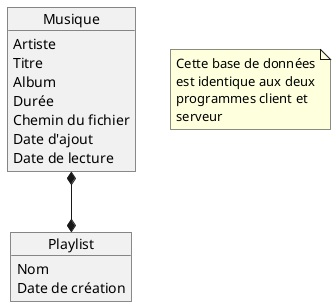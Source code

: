 @startuml

object Musique
Musique : Artiste
Musique : Titre
Musique : Album
Musique : Durée
Musique : Chemin du fichier
Musique : Date d'ajout
Musique : Date de lecture

object Playlist
Playlist : Nom
Playlist : Date de création

note "Cette base de données\nest identique aux deux\nprogrammes client et\nserveur" as N1

Musique *--* Playlist

@enduml
